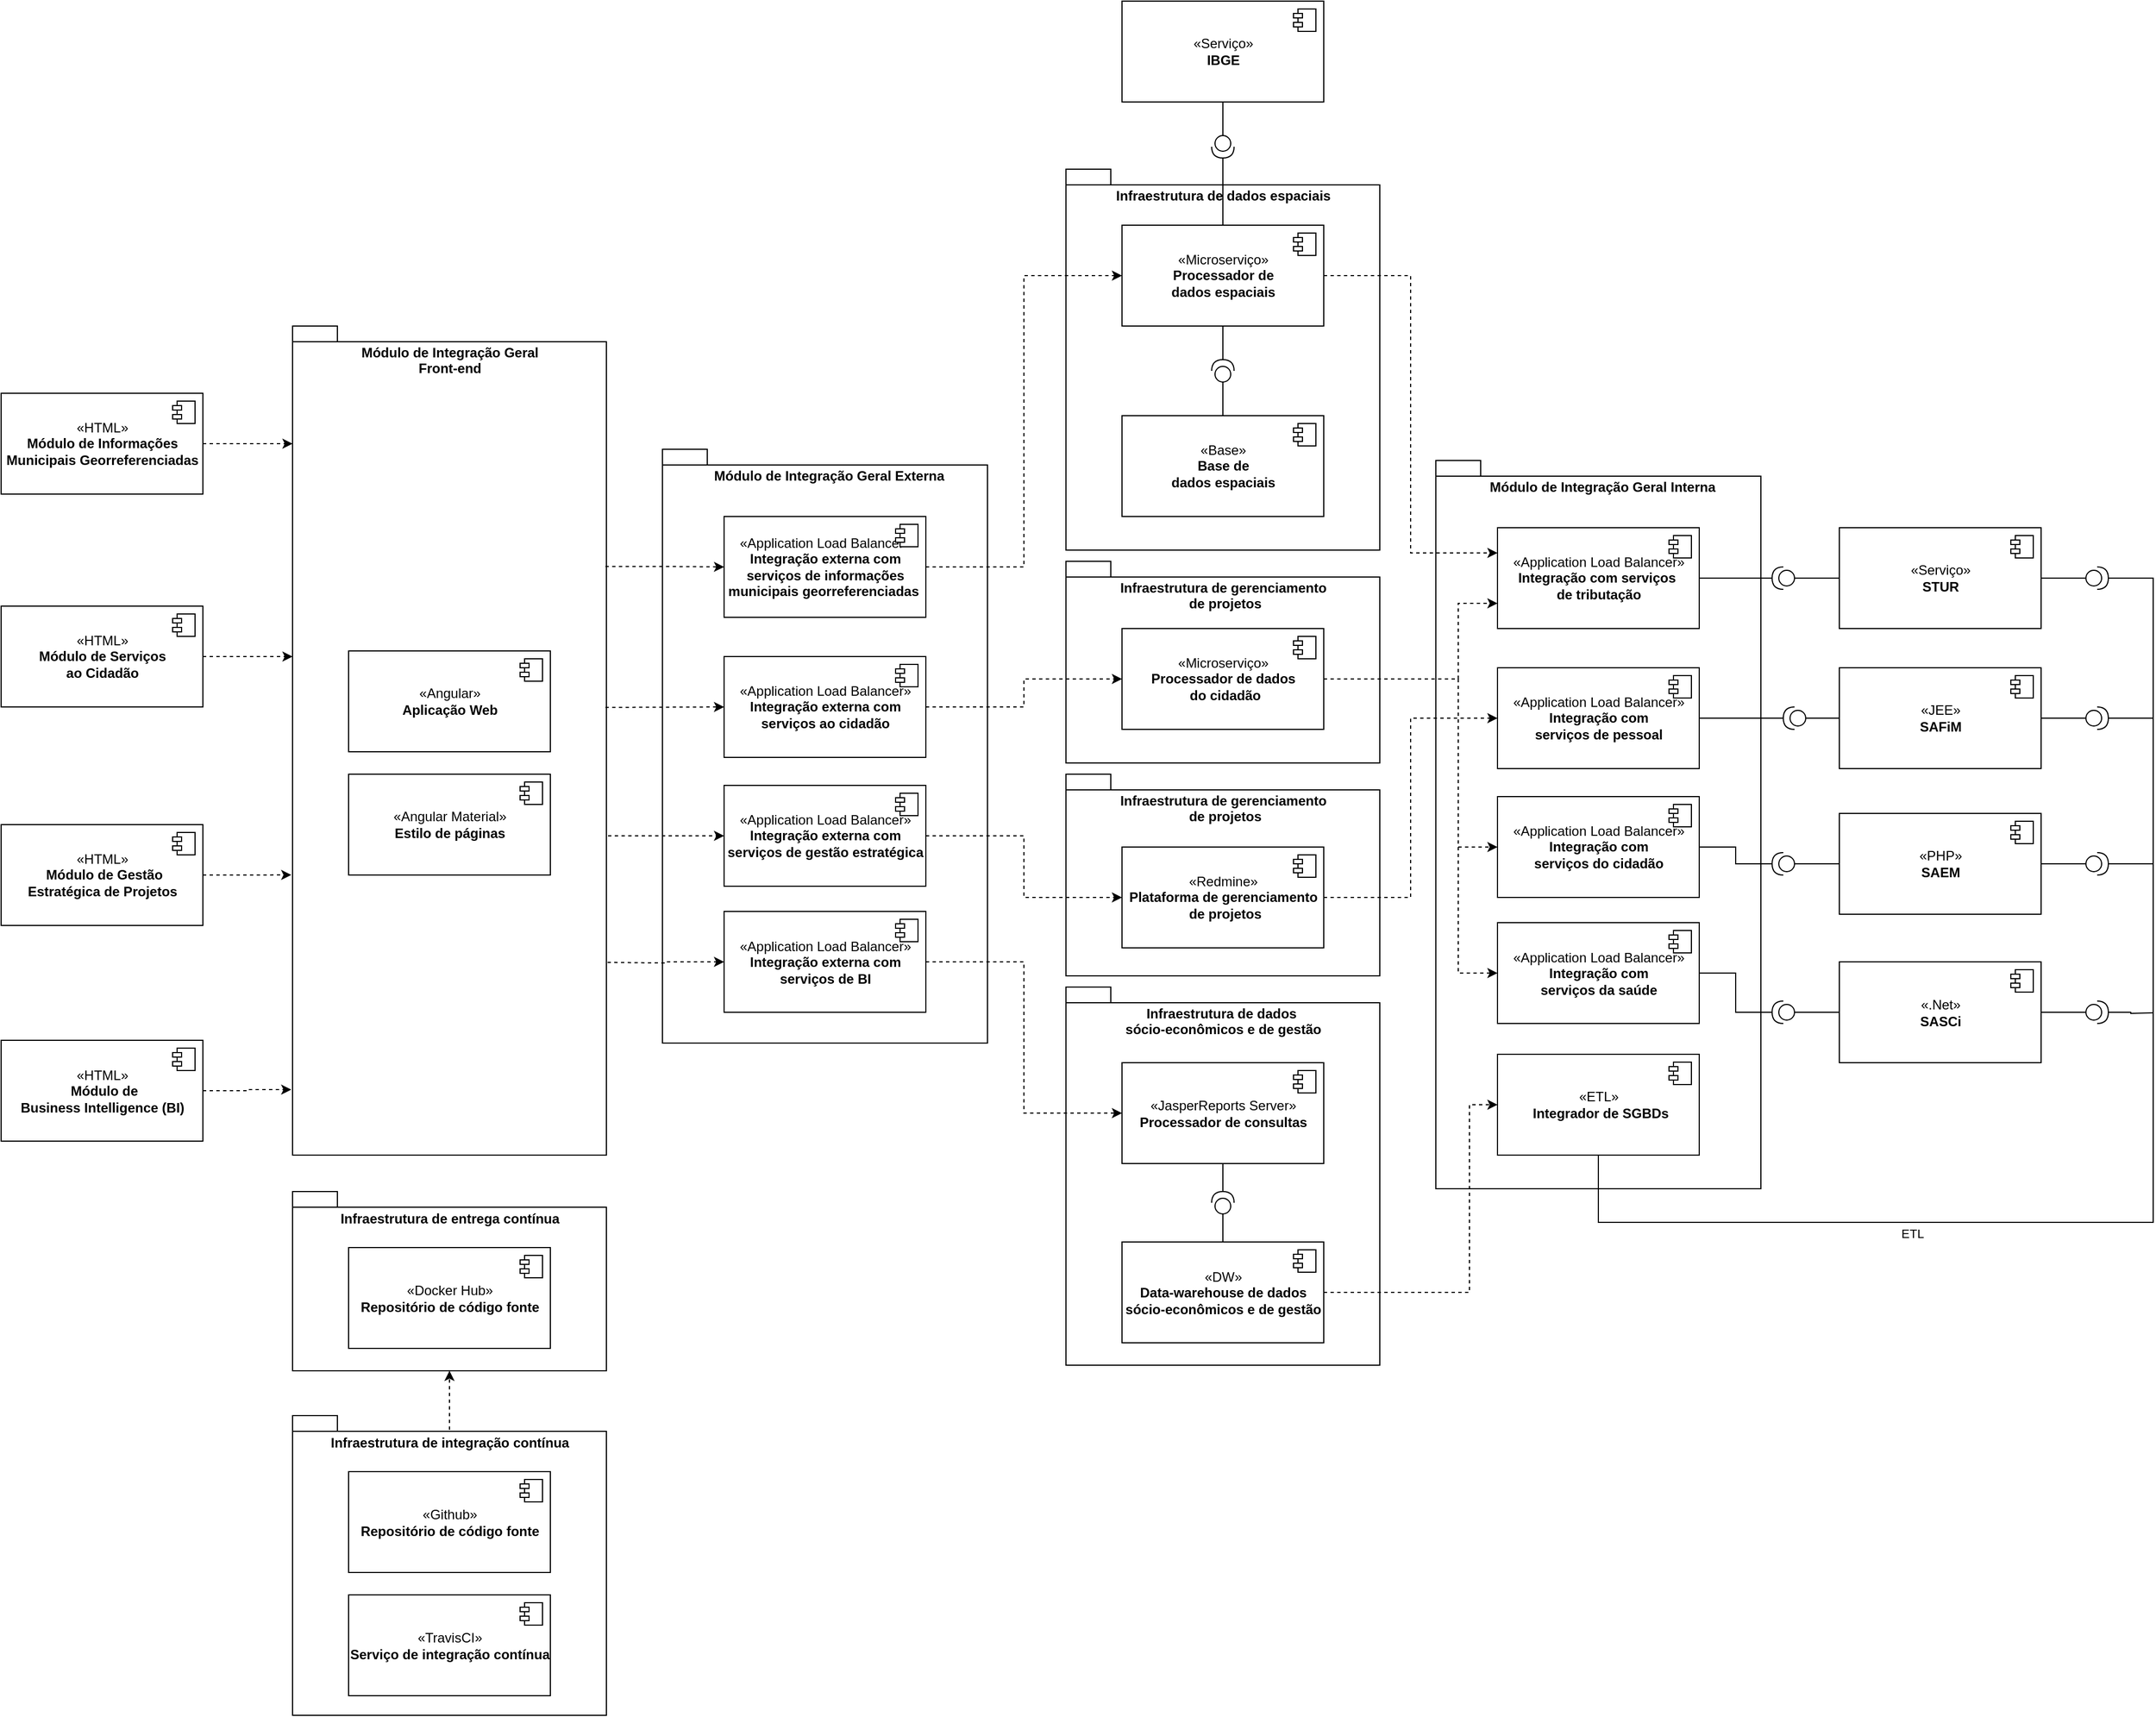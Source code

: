 <mxfile version="13.8.0" type="github">
  <diagram id="_4ZGJ1ERenRfXPxDFYeA" name="Page-1">
    <mxGraphModel dx="2031" dy="-1010" grid="1" gridSize="10" guides="1" tooltips="1" connect="1" arrows="1" fold="1" page="1" pageScale="1" pageWidth="850" pageHeight="1100" math="0" shadow="0">
      <root>
        <mxCell id="0" />
        <mxCell id="1" parent="0" />
        <mxCell id="0f-SRdEW2ND7szFrJqCe-4" value="&lt;b&gt;Infraestrutura de gerenciamento&lt;br&gt;&amp;nbsp;de projetos&lt;/b&gt;" style="shape=folder;fontStyle=1;spacingTop=10;tabWidth=40;tabHeight=14;tabPosition=left;html=1;horizontal=1;labelPosition=center;verticalLabelPosition=middle;align=center;verticalAlign=top;" parent="1" vertex="1">
          <mxGeometry x="970" y="2910" width="280" height="180" as="geometry" />
        </mxCell>
        <mxCell id="0f-SRdEW2ND7szFrJqCe-5" value="&lt;b&gt;&amp;nbsp; Módulo de Integração Geral Interna&lt;/b&gt;" style="shape=folder;fontStyle=1;spacingTop=10;tabWidth=40;tabHeight=14;tabPosition=left;html=1;horizontal=1;labelPosition=center;verticalLabelPosition=middle;align=center;verticalAlign=top;" parent="1" vertex="1">
          <mxGeometry x="1300" y="2630" width="290" height="650" as="geometry" />
        </mxCell>
        <mxCell id="0f-SRdEW2ND7szFrJqCe-6" value="&lt;b&gt;Infraestrutura de dados&amp;nbsp;&lt;br&gt;&lt;/b&gt;&lt;b&gt;sócio-econômicos e de gestão&lt;/b&gt;" style="shape=folder;fontStyle=1;spacingTop=10;tabWidth=40;tabHeight=14;tabPosition=left;html=1;horizontal=1;labelPosition=center;verticalLabelPosition=middle;align=center;verticalAlign=top;" parent="1" vertex="1">
          <mxGeometry x="970" y="3100" width="280" height="337.5" as="geometry" />
        </mxCell>
        <mxCell id="0f-SRdEW2ND7szFrJqCe-7" value="&lt;b&gt;Infraestrutura de dados espaciais&lt;/b&gt;" style="shape=folder;fontStyle=1;spacingTop=10;tabWidth=40;tabHeight=14;tabPosition=left;html=1;horizontal=1;labelPosition=center;verticalLabelPosition=middle;align=center;verticalAlign=top;" parent="1" vertex="1">
          <mxGeometry x="970" y="2370" width="280" height="340" as="geometry" />
        </mxCell>
        <mxCell id="0f-SRdEW2ND7szFrJqCe-8" value="«JEE»&lt;br&gt;&lt;b&gt;SAFiM&lt;/b&gt;" style="html=1;dropTarget=0;" parent="1" vertex="1">
          <mxGeometry x="1660" y="2815" width="180" height="90" as="geometry" />
        </mxCell>
        <mxCell id="0f-SRdEW2ND7szFrJqCe-9" value="" style="shape=component;jettyWidth=8;jettyHeight=4;" parent="0f-SRdEW2ND7szFrJqCe-8" vertex="1">
          <mxGeometry x="1" width="20" height="20" relative="1" as="geometry">
            <mxPoint x="-27" y="7" as="offset" />
          </mxGeometry>
        </mxCell>
        <mxCell id="0f-SRdEW2ND7szFrJqCe-10" value="«PHP»&lt;br&gt;&lt;b&gt;SAEM&lt;/b&gt;" style="html=1;dropTarget=0;" parent="1" vertex="1">
          <mxGeometry x="1660" y="2945" width="180" height="90" as="geometry" />
        </mxCell>
        <mxCell id="0f-SRdEW2ND7szFrJqCe-11" value="" style="shape=component;jettyWidth=8;jettyHeight=4;" parent="0f-SRdEW2ND7szFrJqCe-10" vertex="1">
          <mxGeometry x="1" width="20" height="20" relative="1" as="geometry">
            <mxPoint x="-27" y="7" as="offset" />
          </mxGeometry>
        </mxCell>
        <mxCell id="0f-SRdEW2ND7szFrJqCe-12" value="«.Net»&lt;br&gt;&lt;b&gt;SASCi&lt;/b&gt;" style="html=1;dropTarget=0;" parent="1" vertex="1">
          <mxGeometry x="1660" y="3077.5" width="180" height="90" as="geometry" />
        </mxCell>
        <mxCell id="0f-SRdEW2ND7szFrJqCe-13" value="" style="shape=component;jettyWidth=8;jettyHeight=4;" parent="0f-SRdEW2ND7szFrJqCe-12" vertex="1">
          <mxGeometry x="1" width="20" height="20" relative="1" as="geometry">
            <mxPoint x="-27" y="7" as="offset" />
          </mxGeometry>
        </mxCell>
        <mxCell id="0f-SRdEW2ND7szFrJqCe-14" value="" style="edgeStyle=orthogonalEdgeStyle;rounded=0;orthogonalLoop=1;jettySize=auto;html=1;endArrow=none;endFill=0;strokeColor=#000000;" parent="1" source="0f-SRdEW2ND7szFrJqCe-15" target="0f-SRdEW2ND7szFrJqCe-38" edge="1">
          <mxGeometry relative="1" as="geometry" />
        </mxCell>
        <mxCell id="0f-SRdEW2ND7szFrJqCe-15" value="«Serviço»&lt;br&gt;&lt;b&gt;STUR&lt;/b&gt;" style="html=1;dropTarget=0;" parent="1" vertex="1">
          <mxGeometry x="1660" y="2690" width="180" height="90" as="geometry" />
        </mxCell>
        <mxCell id="0f-SRdEW2ND7szFrJqCe-16" value="" style="shape=component;jettyWidth=8;jettyHeight=4;" parent="0f-SRdEW2ND7szFrJqCe-15" vertex="1">
          <mxGeometry x="1" width="20" height="20" relative="1" as="geometry">
            <mxPoint x="-27" y="7" as="offset" />
          </mxGeometry>
        </mxCell>
        <mxCell id="0f-SRdEW2ND7szFrJqCe-17" value="«HTML»&lt;br&gt;&lt;b&gt;Módulo de Informações &lt;br&gt;Municipais Georreferenciadas&lt;/b&gt;" style="html=1;dropTarget=0;" parent="1" vertex="1">
          <mxGeometry x="20" y="2570" width="180" height="90" as="geometry" />
        </mxCell>
        <mxCell id="0f-SRdEW2ND7szFrJqCe-18" value="" style="shape=component;jettyWidth=8;jettyHeight=4;" parent="0f-SRdEW2ND7szFrJqCe-17" vertex="1">
          <mxGeometry x="1" width="20" height="20" relative="1" as="geometry">
            <mxPoint x="-27" y="7" as="offset" />
          </mxGeometry>
        </mxCell>
        <mxCell id="0f-SRdEW2ND7szFrJqCe-19" value="«HTML»&lt;br&gt;&lt;b&gt;Módulo de Serviços &lt;br&gt;ao Cidadão&lt;/b&gt;" style="html=1;dropTarget=0;" parent="1" vertex="1">
          <mxGeometry x="20" y="2760" width="180" height="90" as="geometry" />
        </mxCell>
        <mxCell id="0f-SRdEW2ND7szFrJqCe-20" value="" style="shape=component;jettyWidth=8;jettyHeight=4;" parent="0f-SRdEW2ND7szFrJqCe-19" vertex="1">
          <mxGeometry x="1" width="20" height="20" relative="1" as="geometry">
            <mxPoint x="-27" y="7" as="offset" />
          </mxGeometry>
        </mxCell>
        <mxCell id="0f-SRdEW2ND7szFrJqCe-21" value="«HTML»&lt;br&gt;&lt;b&gt;&amp;nbsp;Módulo de Gestão &lt;br&gt;Estratégica de Projetos&lt;/b&gt;" style="html=1;dropTarget=0;" parent="1" vertex="1">
          <mxGeometry x="20" y="2955" width="180" height="90" as="geometry" />
        </mxCell>
        <mxCell id="0f-SRdEW2ND7szFrJqCe-22" value="" style="shape=component;jettyWidth=8;jettyHeight=4;" parent="0f-SRdEW2ND7szFrJqCe-21" vertex="1">
          <mxGeometry x="1" width="20" height="20" relative="1" as="geometry">
            <mxPoint x="-27" y="7" as="offset" />
          </mxGeometry>
        </mxCell>
        <mxCell id="0f-SRdEW2ND7szFrJqCe-23" value="«HTML»&lt;br&gt;&lt;b&gt;&amp;nbsp;Módulo de &lt;br&gt;Business Intelligence (BI)&lt;/b&gt;" style="html=1;dropTarget=0;" parent="1" vertex="1">
          <mxGeometry x="20" y="3147.5" width="180" height="90" as="geometry" />
        </mxCell>
        <mxCell id="0f-SRdEW2ND7szFrJqCe-24" value="" style="shape=component;jettyWidth=8;jettyHeight=4;" parent="0f-SRdEW2ND7szFrJqCe-23" vertex="1">
          <mxGeometry x="1" width="20" height="20" relative="1" as="geometry">
            <mxPoint x="-27" y="7" as="offset" />
          </mxGeometry>
        </mxCell>
        <mxCell id="0f-SRdEW2ND7szFrJqCe-25" value="" style="edgeStyle=orthogonalEdgeStyle;rounded=0;orthogonalLoop=1;jettySize=auto;html=1;endArrow=none;endFill=0;strokeColor=#000000;" parent="1" source="0f-SRdEW2ND7szFrJqCe-26" edge="1">
          <mxGeometry relative="1" as="geometry">
            <mxPoint x="1110" y="2340" as="targetPoint" />
          </mxGeometry>
        </mxCell>
        <mxCell id="0f-SRdEW2ND7szFrJqCe-26" value="«Serviço»&lt;br&gt;&lt;b&gt;IBGE&lt;/b&gt;" style="html=1;dropTarget=0;" parent="1" vertex="1">
          <mxGeometry x="1020" y="2220" width="180" height="90" as="geometry" />
        </mxCell>
        <mxCell id="0f-SRdEW2ND7szFrJqCe-27" value="" style="shape=component;jettyWidth=8;jettyHeight=4;" parent="0f-SRdEW2ND7szFrJqCe-26" vertex="1">
          <mxGeometry x="1" width="20" height="20" relative="1" as="geometry">
            <mxPoint x="-27" y="7" as="offset" />
          </mxGeometry>
        </mxCell>
        <mxCell id="0f-SRdEW2ND7szFrJqCe-28" style="edgeStyle=orthogonalEdgeStyle;rounded=0;orthogonalLoop=1;jettySize=auto;html=1;entryX=0;entryY=0.25;entryDx=0;entryDy=0;dashed=1;endArrow=classic;endFill=1;strokeColor=#000000;" parent="1" source="0f-SRdEW2ND7szFrJqCe-29" target="0f-SRdEW2ND7szFrJqCe-33" edge="1">
          <mxGeometry relative="1" as="geometry" />
        </mxCell>
        <mxCell id="0f-SRdEW2ND7szFrJqCe-29" value="«Microserviço»&lt;br&gt;&lt;b&gt;Processador de &lt;br&gt;dados espaciais&lt;/b&gt;" style="html=1;dropTarget=0;" parent="1" vertex="1">
          <mxGeometry x="1020" y="2420" width="180" height="90" as="geometry" />
        </mxCell>
        <mxCell id="0f-SRdEW2ND7szFrJqCe-30" value="" style="shape=component;jettyWidth=8;jettyHeight=4;" parent="0f-SRdEW2ND7szFrJqCe-29" vertex="1">
          <mxGeometry x="1" width="20" height="20" relative="1" as="geometry">
            <mxPoint x="-27" y="7" as="offset" />
          </mxGeometry>
        </mxCell>
        <mxCell id="0f-SRdEW2ND7szFrJqCe-31" value="«Base»&lt;br&gt;&lt;b&gt;Base de &lt;br&gt;dados espaciais&lt;/b&gt;" style="html=1;dropTarget=0;" parent="1" vertex="1">
          <mxGeometry x="1020" y="2590" width="180" height="90" as="geometry" />
        </mxCell>
        <mxCell id="0f-SRdEW2ND7szFrJqCe-32" value="" style="shape=component;jettyWidth=8;jettyHeight=4;" parent="0f-SRdEW2ND7szFrJqCe-31" vertex="1">
          <mxGeometry x="1" width="20" height="20" relative="1" as="geometry">
            <mxPoint x="-27" y="7" as="offset" />
          </mxGeometry>
        </mxCell>
        <mxCell id="0f-SRdEW2ND7szFrJqCe-33" value="«Application Load Balancer»&lt;br&gt;&lt;b&gt;Integração com serviços&amp;nbsp;&lt;br&gt;de tributação&lt;br&gt;&lt;/b&gt;" style="html=1;dropTarget=0;" parent="1" vertex="1">
          <mxGeometry x="1355" y="2690" width="180" height="90" as="geometry" />
        </mxCell>
        <mxCell id="0f-SRdEW2ND7szFrJqCe-34" value="" style="shape=component;jettyWidth=8;jettyHeight=4;" parent="0f-SRdEW2ND7szFrJqCe-33" vertex="1">
          <mxGeometry x="1" width="20" height="20" relative="1" as="geometry">
            <mxPoint x="-27" y="7" as="offset" />
          </mxGeometry>
        </mxCell>
        <mxCell id="0f-SRdEW2ND7szFrJqCe-35" value="" style="edgeStyle=orthogonalEdgeStyle;rounded=0;orthogonalLoop=1;jettySize=auto;html=1;endArrow=none;endFill=0;strokeColor=#000000;" parent="1" source="0f-SRdEW2ND7szFrJqCe-36" target="0f-SRdEW2ND7szFrJqCe-29" edge="1">
          <mxGeometry relative="1" as="geometry" />
        </mxCell>
        <mxCell id="0f-SRdEW2ND7szFrJqCe-36" value="" style="shape=providedRequiredInterface;html=1;verticalLabelPosition=bottom;rotation=90;" parent="1" vertex="1">
          <mxGeometry x="1100" y="2340" width="20" height="20" as="geometry" />
        </mxCell>
        <mxCell id="0f-SRdEW2ND7szFrJqCe-37" value="" style="edgeStyle=orthogonalEdgeStyle;rounded=0;orthogonalLoop=1;jettySize=auto;html=1;endArrow=none;endFill=0;strokeColor=#000000;" parent="1" source="0f-SRdEW2ND7szFrJqCe-38" target="0f-SRdEW2ND7szFrJqCe-33" edge="1">
          <mxGeometry relative="1" as="geometry" />
        </mxCell>
        <mxCell id="0f-SRdEW2ND7szFrJqCe-38" value="" style="shape=providedRequiredInterface;html=1;verticalLabelPosition=bottom;rotation=-180;" parent="1" vertex="1">
          <mxGeometry x="1600" y="2725" width="20" height="20" as="geometry" />
        </mxCell>
        <mxCell id="0f-SRdEW2ND7szFrJqCe-39" value="«ETL»&lt;br&gt;&lt;b&gt;&amp;nbsp;Integrador de SGBDs&lt;br&gt;&lt;/b&gt;" style="html=1;dropTarget=0;" parent="1" vertex="1">
          <mxGeometry x="1355" y="3160" width="180" height="90" as="geometry" />
        </mxCell>
        <mxCell id="0f-SRdEW2ND7szFrJqCe-40" value="" style="shape=component;jettyWidth=8;jettyHeight=4;" parent="0f-SRdEW2ND7szFrJqCe-39" vertex="1">
          <mxGeometry x="1" width="20" height="20" relative="1" as="geometry">
            <mxPoint x="-27" y="7" as="offset" />
          </mxGeometry>
        </mxCell>
        <mxCell id="0f-SRdEW2ND7szFrJqCe-41" value="" style="edgeStyle=orthogonalEdgeStyle;rounded=0;orthogonalLoop=1;jettySize=auto;html=1;endArrow=none;endFill=0;strokeColor=#000000;" parent="1" source="0f-SRdEW2ND7szFrJqCe-43" target="0f-SRdEW2ND7szFrJqCe-8" edge="1">
          <mxGeometry relative="1" as="geometry" />
        </mxCell>
        <mxCell id="0f-SRdEW2ND7szFrJqCe-42" style="edgeStyle=orthogonalEdgeStyle;rounded=0;orthogonalLoop=1;jettySize=auto;html=1;entryX=1;entryY=0.5;entryDx=0;entryDy=0;endArrow=none;endFill=0;strokeColor=#000000;" parent="1" source="0f-SRdEW2ND7szFrJqCe-43" target="0f-SRdEW2ND7szFrJqCe-77" edge="1">
          <mxGeometry relative="1" as="geometry" />
        </mxCell>
        <mxCell id="0f-SRdEW2ND7szFrJqCe-43" value="" style="shape=providedRequiredInterface;html=1;verticalLabelPosition=bottom;rotation=-180;" parent="1" vertex="1">
          <mxGeometry x="1610" y="2850" width="20" height="20" as="geometry" />
        </mxCell>
        <mxCell id="0f-SRdEW2ND7szFrJqCe-44" value="" style="edgeStyle=orthogonalEdgeStyle;rounded=0;orthogonalLoop=1;jettySize=auto;html=1;endArrow=none;endFill=0;strokeColor=#000000;" parent="1" source="0f-SRdEW2ND7szFrJqCe-46" target="0f-SRdEW2ND7szFrJqCe-10" edge="1">
          <mxGeometry relative="1" as="geometry" />
        </mxCell>
        <mxCell id="0f-SRdEW2ND7szFrJqCe-45" style="edgeStyle=orthogonalEdgeStyle;rounded=0;orthogonalLoop=1;jettySize=auto;html=1;entryX=1;entryY=0.5;entryDx=0;entryDy=0;endArrow=none;endFill=0;strokeColor=#000000;" parent="1" source="0f-SRdEW2ND7szFrJqCe-46" target="0f-SRdEW2ND7szFrJqCe-85" edge="1">
          <mxGeometry relative="1" as="geometry" />
        </mxCell>
        <mxCell id="0f-SRdEW2ND7szFrJqCe-46" value="" style="shape=providedRequiredInterface;html=1;verticalLabelPosition=bottom;rotation=-180;" parent="1" vertex="1">
          <mxGeometry x="1600" y="2980" width="20" height="20" as="geometry" />
        </mxCell>
        <mxCell id="0f-SRdEW2ND7szFrJqCe-47" style="edgeStyle=orthogonalEdgeStyle;rounded=0;orthogonalLoop=1;jettySize=auto;html=1;dashed=1;endArrow=classic;endFill=1;strokeColor=#000000;" parent="1" source="0f-SRdEW2ND7szFrJqCe-48" target="0f-SRdEW2ND7szFrJqCe-39" edge="1">
          <mxGeometry relative="1" as="geometry">
            <Array as="points">
              <mxPoint x="1330" y="3373" />
              <mxPoint x="1330" y="3205" />
            </Array>
          </mxGeometry>
        </mxCell>
        <mxCell id="0f-SRdEW2ND7szFrJqCe-48" value="«DW»&lt;br&gt;&lt;b&gt;Data-warehouse&amp;nbsp;de dados &lt;br&gt;sócio-econômicos e de gestão&lt;/b&gt;" style="html=1;dropTarget=0;" parent="1" vertex="1">
          <mxGeometry x="1020" y="3327.5" width="180" height="90" as="geometry" />
        </mxCell>
        <mxCell id="0f-SRdEW2ND7szFrJqCe-49" value="" style="shape=component;jettyWidth=8;jettyHeight=4;" parent="0f-SRdEW2ND7szFrJqCe-48" vertex="1">
          <mxGeometry x="1" width="20" height="20" relative="1" as="geometry">
            <mxPoint x="-27" y="7" as="offset" />
          </mxGeometry>
        </mxCell>
        <mxCell id="0f-SRdEW2ND7szFrJqCe-50" value="«JasperReports Server»&lt;br&gt;&lt;b&gt;Processador de consultas&lt;/b&gt;" style="html=1;dropTarget=0;" parent="1" vertex="1">
          <mxGeometry x="1020" y="3167.5" width="180" height="90" as="geometry" />
        </mxCell>
        <mxCell id="0f-SRdEW2ND7szFrJqCe-51" value="" style="shape=component;jettyWidth=8;jettyHeight=4;" parent="0f-SRdEW2ND7szFrJqCe-50" vertex="1">
          <mxGeometry x="1" width="20" height="20" relative="1" as="geometry">
            <mxPoint x="-27" y="7" as="offset" />
          </mxGeometry>
        </mxCell>
        <mxCell id="0f-SRdEW2ND7szFrJqCe-52" value="" style="edgeStyle=orthogonalEdgeStyle;rounded=0;orthogonalLoop=1;jettySize=auto;html=1;endArrow=none;endFill=0;strokeColor=#000000;" parent="1" source="0f-SRdEW2ND7szFrJqCe-54" target="0f-SRdEW2ND7szFrJqCe-48" edge="1">
          <mxGeometry relative="1" as="geometry" />
        </mxCell>
        <mxCell id="0f-SRdEW2ND7szFrJqCe-53" value="" style="edgeStyle=orthogonalEdgeStyle;rounded=0;orthogonalLoop=1;jettySize=auto;html=1;endArrow=none;endFill=0;strokeColor=#000000;" parent="1" source="0f-SRdEW2ND7szFrJqCe-54" target="0f-SRdEW2ND7szFrJqCe-50" edge="1">
          <mxGeometry relative="1" as="geometry" />
        </mxCell>
        <mxCell id="0f-SRdEW2ND7szFrJqCe-54" value="" style="shape=providedRequiredInterface;html=1;verticalLabelPosition=bottom;rotation=-180;direction=south;" parent="1" vertex="1">
          <mxGeometry x="1100" y="3282.5" width="20" height="20" as="geometry" />
        </mxCell>
        <mxCell id="0f-SRdEW2ND7szFrJqCe-55" value="" style="edgeStyle=orthogonalEdgeStyle;rounded=0;orthogonalLoop=1;jettySize=auto;html=1;endArrow=none;endFill=0;strokeColor=#000000;" parent="1" source="0f-SRdEW2ND7szFrJqCe-57" target="0f-SRdEW2ND7szFrJqCe-29" edge="1">
          <mxGeometry relative="1" as="geometry" />
        </mxCell>
        <mxCell id="0f-SRdEW2ND7szFrJqCe-56" value="" style="edgeStyle=orthogonalEdgeStyle;rounded=0;orthogonalLoop=1;jettySize=auto;html=1;endArrow=none;endFill=0;strokeColor=#000000;" parent="1" source="0f-SRdEW2ND7szFrJqCe-57" target="0f-SRdEW2ND7szFrJqCe-31" edge="1">
          <mxGeometry relative="1" as="geometry" />
        </mxCell>
        <mxCell id="0f-SRdEW2ND7szFrJqCe-57" value="" style="shape=providedRequiredInterface;html=1;verticalLabelPosition=bottom;rotation=-180;direction=south;" parent="1" vertex="1">
          <mxGeometry x="1100" y="2540" width="20" height="20" as="geometry" />
        </mxCell>
        <mxCell id="0f-SRdEW2ND7szFrJqCe-58" style="edgeStyle=orthogonalEdgeStyle;rounded=0;orthogonalLoop=1;jettySize=auto;html=1;exitX=1;exitY=0.5;exitDx=0;exitDy=0;entryX=0;entryY=0.5;entryDx=0;entryDy=0;dashed=1;endArrow=classic;endFill=1;strokeColor=#000000;" parent="1" source="0f-SRdEW2ND7szFrJqCe-59" target="0f-SRdEW2ND7szFrJqCe-77" edge="1">
          <mxGeometry relative="1" as="geometry" />
        </mxCell>
        <mxCell id="0f-SRdEW2ND7szFrJqCe-59" value="«Redmine»&lt;br&gt;&lt;b&gt;Plataforma de gerenciamento&lt;br&gt;&amp;nbsp;de projetos&lt;/b&gt;" style="html=1;dropTarget=0;" parent="1" vertex="1">
          <mxGeometry x="1020" y="2975" width="180" height="90" as="geometry" />
        </mxCell>
        <mxCell id="0f-SRdEW2ND7szFrJqCe-60" value="" style="shape=component;jettyWidth=8;jettyHeight=4;" parent="0f-SRdEW2ND7szFrJqCe-59" vertex="1">
          <mxGeometry x="1" width="20" height="20" relative="1" as="geometry">
            <mxPoint x="-27" y="7" as="offset" />
          </mxGeometry>
        </mxCell>
        <mxCell id="0f-SRdEW2ND7szFrJqCe-61" value="" style="edgeStyle=orthogonalEdgeStyle;rounded=0;orthogonalLoop=1;jettySize=auto;html=1;endArrow=none;endFill=0;strokeColor=#000000;" parent="1" source="0f-SRdEW2ND7szFrJqCe-63" target="0f-SRdEW2ND7szFrJqCe-12" edge="1">
          <mxGeometry relative="1" as="geometry" />
        </mxCell>
        <mxCell id="0f-SRdEW2ND7szFrJqCe-62" style="edgeStyle=orthogonalEdgeStyle;rounded=0;orthogonalLoop=1;jettySize=auto;html=1;entryX=1;entryY=0.5;entryDx=0;entryDy=0;endArrow=none;endFill=0;strokeColor=#000000;" parent="1" source="0f-SRdEW2ND7szFrJqCe-63" target="0f-SRdEW2ND7szFrJqCe-106" edge="1">
          <mxGeometry relative="1" as="geometry" />
        </mxCell>
        <mxCell id="0f-SRdEW2ND7szFrJqCe-63" value="" style="shape=providedRequiredInterface;html=1;verticalLabelPosition=bottom;rotation=-180;" parent="1" vertex="1">
          <mxGeometry x="1600" y="3112.5" width="20" height="20" as="geometry" />
        </mxCell>
        <mxCell id="0f-SRdEW2ND7szFrJqCe-64" value="" style="edgeStyle=orthogonalEdgeStyle;rounded=0;orthogonalLoop=1;jettySize=auto;html=1;endArrow=none;endFill=0;strokeColor=#000000;" parent="1" source="0f-SRdEW2ND7szFrJqCe-66" target="0f-SRdEW2ND7szFrJqCe-12" edge="1">
          <mxGeometry relative="1" as="geometry" />
        </mxCell>
        <mxCell id="0f-SRdEW2ND7szFrJqCe-65" style="edgeStyle=orthogonalEdgeStyle;rounded=0;orthogonalLoop=1;jettySize=auto;html=1;endArrow=none;endFill=0;strokeColor=#000000;" parent="1" source="0f-SRdEW2ND7szFrJqCe-66" edge="1">
          <mxGeometry relative="1" as="geometry">
            <mxPoint x="1940" y="3123" as="targetPoint" />
          </mxGeometry>
        </mxCell>
        <mxCell id="0f-SRdEW2ND7szFrJqCe-66" value="" style="shape=providedRequiredInterface;html=1;verticalLabelPosition=bottom;rotation=-180;direction=west;" parent="1" vertex="1">
          <mxGeometry x="1880" y="3112.5" width="20" height="20" as="geometry" />
        </mxCell>
        <mxCell id="0f-SRdEW2ND7szFrJqCe-67" value="" style="edgeStyle=orthogonalEdgeStyle;rounded=0;orthogonalLoop=1;jettySize=auto;html=1;endArrow=none;endFill=0;strokeColor=#000000;" parent="1" source="0f-SRdEW2ND7szFrJqCe-69" target="0f-SRdEW2ND7szFrJqCe-10" edge="1">
          <mxGeometry relative="1" as="geometry" />
        </mxCell>
        <mxCell id="0f-SRdEW2ND7szFrJqCe-68" style="edgeStyle=orthogonalEdgeStyle;rounded=0;orthogonalLoop=1;jettySize=auto;html=1;endArrow=none;endFill=0;strokeColor=#000000;" parent="1" source="0f-SRdEW2ND7szFrJqCe-69" edge="1">
          <mxGeometry relative="1" as="geometry">
            <mxPoint x="1940" y="2990" as="targetPoint" />
          </mxGeometry>
        </mxCell>
        <mxCell id="0f-SRdEW2ND7szFrJqCe-69" value="" style="shape=providedRequiredInterface;html=1;verticalLabelPosition=bottom;rotation=-180;direction=west;" parent="1" vertex="1">
          <mxGeometry x="1880" y="2980" width="20" height="20" as="geometry" />
        </mxCell>
        <mxCell id="0f-SRdEW2ND7szFrJqCe-70" value="" style="edgeStyle=orthogonalEdgeStyle;rounded=0;orthogonalLoop=1;jettySize=auto;html=1;endArrow=none;endFill=0;strokeColor=#000000;" parent="1" source="0f-SRdEW2ND7szFrJqCe-72" target="0f-SRdEW2ND7szFrJqCe-8" edge="1">
          <mxGeometry relative="1" as="geometry" />
        </mxCell>
        <mxCell id="0f-SRdEW2ND7szFrJqCe-71" style="edgeStyle=orthogonalEdgeStyle;rounded=0;orthogonalLoop=1;jettySize=auto;html=1;endArrow=none;endFill=0;strokeColor=#000000;" parent="1" source="0f-SRdEW2ND7szFrJqCe-72" edge="1">
          <mxGeometry relative="1" as="geometry">
            <mxPoint x="1940" y="2860" as="targetPoint" />
          </mxGeometry>
        </mxCell>
        <mxCell id="0f-SRdEW2ND7szFrJqCe-72" value="" style="shape=providedRequiredInterface;html=1;verticalLabelPosition=bottom;rotation=-180;direction=west;" parent="1" vertex="1">
          <mxGeometry x="1880" y="2850" width="20" height="20" as="geometry" />
        </mxCell>
        <mxCell id="0f-SRdEW2ND7szFrJqCe-73" value="" style="edgeStyle=orthogonalEdgeStyle;rounded=0;orthogonalLoop=1;jettySize=auto;html=1;endArrow=none;endFill=0;strokeColor=#000000;" parent="1" source="0f-SRdEW2ND7szFrJqCe-76" target="0f-SRdEW2ND7szFrJqCe-15" edge="1">
          <mxGeometry relative="1" as="geometry" />
        </mxCell>
        <mxCell id="0f-SRdEW2ND7szFrJqCe-74" style="edgeStyle=orthogonalEdgeStyle;rounded=0;orthogonalLoop=1;jettySize=auto;html=1;entryX=0.5;entryY=1;entryDx=0;entryDy=0;endArrow=none;endFill=0;strokeColor=#000000;" parent="1" source="0f-SRdEW2ND7szFrJqCe-76" target="0f-SRdEW2ND7szFrJqCe-39" edge="1">
          <mxGeometry relative="1" as="geometry">
            <Array as="points">
              <mxPoint x="1940" y="2735" />
              <mxPoint x="1940" y="3310" />
              <mxPoint x="1445" y="3310" />
            </Array>
          </mxGeometry>
        </mxCell>
        <mxCell id="0f-SRdEW2ND7szFrJqCe-75" value="ETL" style="edgeLabel;html=1;align=center;verticalAlign=middle;resizable=0;points=[];" parent="0f-SRdEW2ND7szFrJqCe-74" vertex="1" connectable="0">
          <mxGeometry x="0.284" y="2" relative="1" as="geometry">
            <mxPoint x="-78.94" y="8" as="offset" />
          </mxGeometry>
        </mxCell>
        <mxCell id="0f-SRdEW2ND7szFrJqCe-76" value="" style="shape=providedRequiredInterface;html=1;verticalLabelPosition=bottom;rotation=-180;direction=west;" parent="1" vertex="1">
          <mxGeometry x="1880" y="2725" width="20" height="20" as="geometry" />
        </mxCell>
        <mxCell id="0f-SRdEW2ND7szFrJqCe-77" value="«Application Load Balancer»&lt;br&gt;&lt;b&gt;Integração com &lt;br&gt;serviços de pessoal&lt;/b&gt;" style="html=1;dropTarget=0;" parent="1" vertex="1">
          <mxGeometry x="1355" y="2815" width="180" height="90" as="geometry" />
        </mxCell>
        <mxCell id="0f-SRdEW2ND7szFrJqCe-78" value="" style="shape=component;jettyWidth=8;jettyHeight=4;" parent="0f-SRdEW2ND7szFrJqCe-77" vertex="1">
          <mxGeometry x="1" width="20" height="20" relative="1" as="geometry">
            <mxPoint x="-27" y="7" as="offset" />
          </mxGeometry>
        </mxCell>
        <mxCell id="0f-SRdEW2ND7szFrJqCe-79" value="&lt;b&gt;Infraestrutura de gerenciamento&lt;br&gt;&amp;nbsp;de projetos&lt;/b&gt;" style="shape=folder;fontStyle=1;spacingTop=10;tabWidth=40;tabHeight=14;tabPosition=left;html=1;horizontal=1;labelPosition=center;verticalLabelPosition=middle;align=center;verticalAlign=top;" parent="1" vertex="1">
          <mxGeometry x="970" y="2720" width="280" height="180" as="geometry" />
        </mxCell>
        <mxCell id="0f-SRdEW2ND7szFrJqCe-80" style="edgeStyle=orthogonalEdgeStyle;rounded=0;orthogonalLoop=1;jettySize=auto;html=1;entryX=0;entryY=0.75;entryDx=0;entryDy=0;dashed=1;endArrow=classic;endFill=1;strokeColor=#000000;" parent="1" source="0f-SRdEW2ND7szFrJqCe-83" target="0f-SRdEW2ND7szFrJqCe-33" edge="1">
          <mxGeometry relative="1" as="geometry">
            <Array as="points">
              <mxPoint x="1320" y="2825" />
              <mxPoint x="1320" y="2758" />
            </Array>
          </mxGeometry>
        </mxCell>
        <mxCell id="0f-SRdEW2ND7szFrJqCe-81" style="edgeStyle=orthogonalEdgeStyle;rounded=0;orthogonalLoop=1;jettySize=auto;html=1;entryX=0;entryY=0.5;entryDx=0;entryDy=0;endArrow=classic;endFill=1;strokeColor=#000000;dashed=1;" parent="1" source="0f-SRdEW2ND7szFrJqCe-83" target="0f-SRdEW2ND7szFrJqCe-85" edge="1">
          <mxGeometry relative="1" as="geometry">
            <Array as="points">
              <mxPoint x="1320" y="2825" />
              <mxPoint x="1320" y="2975" />
            </Array>
          </mxGeometry>
        </mxCell>
        <mxCell id="0f-SRdEW2ND7szFrJqCe-82" style="edgeStyle=orthogonalEdgeStyle;rounded=0;orthogonalLoop=1;jettySize=auto;html=1;entryX=0;entryY=0.5;entryDx=0;entryDy=0;dashed=1;" parent="1" source="0f-SRdEW2ND7szFrJqCe-83" target="0f-SRdEW2ND7szFrJqCe-106" edge="1">
          <mxGeometry relative="1" as="geometry">
            <Array as="points">
              <mxPoint x="1320" y="2825" />
              <mxPoint x="1320" y="3088" />
            </Array>
          </mxGeometry>
        </mxCell>
        <mxCell id="0f-SRdEW2ND7szFrJqCe-83" value="«Microserviço»&lt;br&gt;&lt;b&gt;Processador de dados&lt;br&gt;&amp;nbsp;do&amp;nbsp;cidadão&lt;/b&gt;" style="html=1;dropTarget=0;" parent="1" vertex="1">
          <mxGeometry x="1020" y="2780" width="180" height="90" as="geometry" />
        </mxCell>
        <mxCell id="0f-SRdEW2ND7szFrJqCe-84" value="" style="shape=component;jettyWidth=8;jettyHeight=4;" parent="0f-SRdEW2ND7szFrJqCe-83" vertex="1">
          <mxGeometry x="1" width="20" height="20" relative="1" as="geometry">
            <mxPoint x="-27" y="7" as="offset" />
          </mxGeometry>
        </mxCell>
        <mxCell id="0f-SRdEW2ND7szFrJqCe-85" value="«Application Load Balancer»&lt;br&gt;&lt;b&gt;Integração com &lt;br&gt;serviços do cidadão&lt;/b&gt;" style="html=1;dropTarget=0;" parent="1" vertex="1">
          <mxGeometry x="1355" y="2930" width="180" height="90" as="geometry" />
        </mxCell>
        <mxCell id="0f-SRdEW2ND7szFrJqCe-86" value="" style="shape=component;jettyWidth=8;jettyHeight=4;" parent="0f-SRdEW2ND7szFrJqCe-85" vertex="1">
          <mxGeometry x="1" width="20" height="20" relative="1" as="geometry">
            <mxPoint x="-27" y="7" as="offset" />
          </mxGeometry>
        </mxCell>
        <mxCell id="0f-SRdEW2ND7szFrJqCe-87" value="&lt;b&gt;Módulo de Integração Geral&lt;br&gt;Front-end&lt;br&gt;&lt;/b&gt;" style="shape=folder;fontStyle=1;spacingTop=10;tabWidth=40;tabHeight=14;tabPosition=left;html=1;horizontal=1;labelPosition=center;verticalLabelPosition=middle;align=center;verticalAlign=top;" parent="1" vertex="1">
          <mxGeometry x="280" y="2510" width="280" height="740" as="geometry" />
        </mxCell>
        <mxCell id="0f-SRdEW2ND7szFrJqCe-88" value="«Angular»&lt;br&gt;&lt;b&gt;Aplicação Web&lt;/b&gt;" style="html=1;dropTarget=0;" parent="1" vertex="1">
          <mxGeometry x="330" y="2800" width="180" height="90" as="geometry" />
        </mxCell>
        <mxCell id="0f-SRdEW2ND7szFrJqCe-89" value="" style="shape=component;jettyWidth=8;jettyHeight=4;" parent="0f-SRdEW2ND7szFrJqCe-88" vertex="1">
          <mxGeometry x="1" width="20" height="20" relative="1" as="geometry">
            <mxPoint x="-27" y="7" as="offset" />
          </mxGeometry>
        </mxCell>
        <mxCell id="0f-SRdEW2ND7szFrJqCe-94" style="edgeStyle=orthogonalEdgeStyle;rounded=0;orthogonalLoop=1;jettySize=auto;html=1;dashed=1;endArrow=classic;endFill=1;strokeColor=#000000;entryX=-0.004;entryY=0.921;entryDx=0;entryDy=0;entryPerimeter=0;" parent="1" source="0f-SRdEW2ND7szFrJqCe-23" target="0f-SRdEW2ND7szFrJqCe-87" edge="1">
          <mxGeometry relative="1" as="geometry">
            <mxPoint x="260" y="3191" as="targetPoint" />
            <Array as="points">
              <mxPoint x="240" y="3193" />
              <mxPoint x="240" y="3192" />
            </Array>
          </mxGeometry>
        </mxCell>
        <mxCell id="0f-SRdEW2ND7szFrJqCe-95" style="edgeStyle=orthogonalEdgeStyle;rounded=0;orthogonalLoop=1;jettySize=auto;html=1;dashed=1;endArrow=classic;endFill=1;strokeColor=#000000;" parent="1" source="0f-SRdEW2ND7szFrJqCe-19" edge="1">
          <mxGeometry relative="1" as="geometry">
            <mxPoint x="200" y="2805" as="sourcePoint" />
            <mxPoint x="280" y="2805" as="targetPoint" />
          </mxGeometry>
        </mxCell>
        <mxCell id="0f-SRdEW2ND7szFrJqCe-96" style="edgeStyle=orthogonalEdgeStyle;rounded=0;orthogonalLoop=1;jettySize=auto;html=1;entryX=-0.004;entryY=0.662;entryDx=0;entryDy=0;endArrow=classic;endFill=1;strokeColor=#000000;dashed=1;entryPerimeter=0;" parent="1" source="0f-SRdEW2ND7szFrJqCe-21" target="0f-SRdEW2ND7szFrJqCe-87" edge="1">
          <mxGeometry relative="1" as="geometry">
            <mxPoint x="200" y="3000" as="sourcePoint" />
            <mxPoint x="330" y="3000" as="targetPoint" />
          </mxGeometry>
        </mxCell>
        <mxCell id="0f-SRdEW2ND7szFrJqCe-97" style="edgeStyle=orthogonalEdgeStyle;rounded=0;orthogonalLoop=1;jettySize=auto;html=1;dashed=1;endArrow=classic;endFill=1;strokeColor=#000000;" parent="1" source="0f-SRdEW2ND7szFrJqCe-17" edge="1">
          <mxGeometry relative="1" as="geometry">
            <mxPoint x="280" y="2615" as="targetPoint" />
          </mxGeometry>
        </mxCell>
        <mxCell id="0f-SRdEW2ND7szFrJqCe-98" value="«Angular Material»&lt;br&gt;&lt;b&gt;Estilo de páginas&lt;/b&gt;" style="html=1;dropTarget=0;" parent="1" vertex="1">
          <mxGeometry x="330" y="2910" width="180" height="90" as="geometry" />
        </mxCell>
        <mxCell id="0f-SRdEW2ND7szFrJqCe-99" value="" style="shape=component;jettyWidth=8;jettyHeight=4;" parent="0f-SRdEW2ND7szFrJqCe-98" vertex="1">
          <mxGeometry x="1" width="20" height="20" relative="1" as="geometry">
            <mxPoint x="-27" y="7" as="offset" />
          </mxGeometry>
        </mxCell>
        <mxCell id="0f-SRdEW2ND7szFrJqCe-100" style="edgeStyle=orthogonalEdgeStyle;rounded=0;orthogonalLoop=1;jettySize=auto;html=1;dashed=1;exitX=0.5;exitY=0.047;exitDx=0;exitDy=0;exitPerimeter=0;" parent="1" source="0f-SRdEW2ND7szFrJqCe-101" target="0f-SRdEW2ND7szFrJqCe-108" edge="1">
          <mxGeometry relative="1" as="geometry" />
        </mxCell>
        <mxCell id="0f-SRdEW2ND7szFrJqCe-101" value="&lt;b&gt;Infraestrutura de integração contínua&lt;br&gt;&lt;/b&gt;" style="shape=folder;fontStyle=1;spacingTop=10;tabWidth=40;tabHeight=14;tabPosition=left;html=1;horizontal=1;labelPosition=center;verticalLabelPosition=middle;align=center;verticalAlign=top;" parent="1" vertex="1">
          <mxGeometry x="280" y="3482.5" width="280" height="267.5" as="geometry" />
        </mxCell>
        <mxCell id="0f-SRdEW2ND7szFrJqCe-102" value="«Github»&lt;br&gt;&lt;b&gt;Repositório de código fonte&lt;/b&gt;" style="html=1;dropTarget=0;" parent="1" vertex="1">
          <mxGeometry x="330" y="3532.5" width="180" height="90" as="geometry" />
        </mxCell>
        <mxCell id="0f-SRdEW2ND7szFrJqCe-103" value="" style="shape=component;jettyWidth=8;jettyHeight=4;" parent="0f-SRdEW2ND7szFrJqCe-102" vertex="1">
          <mxGeometry x="1" width="20" height="20" relative="1" as="geometry">
            <mxPoint x="-27" y="7" as="offset" />
          </mxGeometry>
        </mxCell>
        <mxCell id="0f-SRdEW2ND7szFrJqCe-104" value="«TravisCI»&lt;br&gt;&lt;b&gt;Serviço de integração contínua&lt;/b&gt;" style="html=1;dropTarget=0;" parent="1" vertex="1">
          <mxGeometry x="330" y="3642.5" width="180" height="90" as="geometry" />
        </mxCell>
        <mxCell id="0f-SRdEW2ND7szFrJqCe-105" value="" style="shape=component;jettyWidth=8;jettyHeight=4;" parent="0f-SRdEW2ND7szFrJqCe-104" vertex="1">
          <mxGeometry x="1" width="20" height="20" relative="1" as="geometry">
            <mxPoint x="-27" y="7" as="offset" />
          </mxGeometry>
        </mxCell>
        <mxCell id="0f-SRdEW2ND7szFrJqCe-106" value="«Application Load Balancer»&lt;br&gt;&lt;b&gt;Integração com &lt;br&gt;serviços da saúde&lt;/b&gt;" style="html=1;dropTarget=0;" parent="1" vertex="1">
          <mxGeometry x="1355" y="3042.5" width="180" height="90" as="geometry" />
        </mxCell>
        <mxCell id="0f-SRdEW2ND7szFrJqCe-107" value="" style="shape=component;jettyWidth=8;jettyHeight=4;" parent="0f-SRdEW2ND7szFrJqCe-106" vertex="1">
          <mxGeometry x="1" width="20" height="20" relative="1" as="geometry">
            <mxPoint x="-27" y="7" as="offset" />
          </mxGeometry>
        </mxCell>
        <mxCell id="0f-SRdEW2ND7szFrJqCe-108" value="&lt;b&gt;Infraestrutura de entrega contínua&lt;br&gt;&lt;/b&gt;" style="shape=folder;fontStyle=1;spacingTop=10;tabWidth=40;tabHeight=14;tabPosition=left;html=1;horizontal=1;labelPosition=center;verticalLabelPosition=middle;align=center;verticalAlign=top;" parent="1" vertex="1">
          <mxGeometry x="280" y="3282.5" width="280" height="160" as="geometry" />
        </mxCell>
        <mxCell id="0f-SRdEW2ND7szFrJqCe-109" value="«Docker Hub»&lt;br&gt;&lt;b&gt;Repositório de código fonte&lt;/b&gt;" style="html=1;dropTarget=0;" parent="1" vertex="1">
          <mxGeometry x="330" y="3332.5" width="180" height="90" as="geometry" />
        </mxCell>
        <mxCell id="0f-SRdEW2ND7szFrJqCe-110" value="" style="shape=component;jettyWidth=8;jettyHeight=4;" parent="0f-SRdEW2ND7szFrJqCe-109" vertex="1">
          <mxGeometry x="1" width="20" height="20" relative="1" as="geometry">
            <mxPoint x="-27" y="7" as="offset" />
          </mxGeometry>
        </mxCell>
        <mxCell id="0f-SRdEW2ND7szFrJqCe-111" value="&lt;b&gt;&amp;nbsp; Módulo de Integração Geral Externa&lt;/b&gt;" style="shape=folder;fontStyle=1;spacingTop=10;tabWidth=40;tabHeight=14;tabPosition=left;html=1;horizontal=1;labelPosition=center;verticalLabelPosition=middle;align=center;verticalAlign=top;" parent="1" vertex="1">
          <mxGeometry x="610" y="2620" width="290" height="530" as="geometry" />
        </mxCell>
        <mxCell id="0f-SRdEW2ND7szFrJqCe-134" style="edgeStyle=orthogonalEdgeStyle;rounded=0;orthogonalLoop=1;jettySize=auto;html=1;entryX=0;entryY=0.5;entryDx=0;entryDy=0;dashed=1;" parent="1" source="0f-SRdEW2ND7szFrJqCe-112" target="0f-SRdEW2ND7szFrJqCe-29" edge="1">
          <mxGeometry relative="1" as="geometry" />
        </mxCell>
        <mxCell id="0f-SRdEW2ND7szFrJqCe-112" value="«Application Load Balancer»&lt;br&gt;&lt;b&gt;Integração externa com &lt;br&gt;serviços de informações&lt;br&gt;municipais georreferenciadas&amp;nbsp;&lt;br&gt;&lt;/b&gt;" style="html=1;dropTarget=0;" parent="1" vertex="1">
          <mxGeometry x="665" y="2680" width="180" height="90" as="geometry" />
        </mxCell>
        <mxCell id="0f-SRdEW2ND7szFrJqCe-113" value="" style="shape=component;jettyWidth=8;jettyHeight=4;" parent="0f-SRdEW2ND7szFrJqCe-112" vertex="1">
          <mxGeometry x="1" width="20" height="20" relative="1" as="geometry">
            <mxPoint x="-27" y="7" as="offset" />
          </mxGeometry>
        </mxCell>
        <mxCell id="0f-SRdEW2ND7szFrJqCe-135" style="edgeStyle=orthogonalEdgeStyle;rounded=0;orthogonalLoop=1;jettySize=auto;html=1;dashed=1;" parent="1" source="0f-SRdEW2ND7szFrJqCe-123" target="0f-SRdEW2ND7szFrJqCe-83" edge="1">
          <mxGeometry relative="1" as="geometry" />
        </mxCell>
        <mxCell id="0f-SRdEW2ND7szFrJqCe-123" value="«Application Load Balancer»&lt;br&gt;&lt;b&gt;Integração externa com &lt;br&gt;serviços ao cidadão&lt;/b&gt;" style="html=1;dropTarget=0;" parent="1" vertex="1">
          <mxGeometry x="665" y="2805" width="180" height="90" as="geometry" />
        </mxCell>
        <mxCell id="0f-SRdEW2ND7szFrJqCe-124" value="" style="shape=component;jettyWidth=8;jettyHeight=4;" parent="0f-SRdEW2ND7szFrJqCe-123" vertex="1">
          <mxGeometry x="1" width="20" height="20" relative="1" as="geometry">
            <mxPoint x="-27" y="7" as="offset" />
          </mxGeometry>
        </mxCell>
        <mxCell id="0f-SRdEW2ND7szFrJqCe-136" style="edgeStyle=orthogonalEdgeStyle;rounded=0;orthogonalLoop=1;jettySize=auto;html=1;dashed=1;" parent="1" source="0f-SRdEW2ND7szFrJqCe-125" target="0f-SRdEW2ND7szFrJqCe-59" edge="1">
          <mxGeometry relative="1" as="geometry" />
        </mxCell>
        <mxCell id="0f-SRdEW2ND7szFrJqCe-125" value="«Application Load Balancer»&lt;br&gt;&lt;b&gt;Integração externa com &lt;br&gt;serviços de gestão estratégica&lt;/b&gt;" style="html=1;dropTarget=0;" parent="1" vertex="1">
          <mxGeometry x="665" y="2920" width="180" height="90" as="geometry" />
        </mxCell>
        <mxCell id="0f-SRdEW2ND7szFrJqCe-126" value="" style="shape=component;jettyWidth=8;jettyHeight=4;" parent="0f-SRdEW2ND7szFrJqCe-125" vertex="1">
          <mxGeometry x="1" width="20" height="20" relative="1" as="geometry">
            <mxPoint x="-27" y="7" as="offset" />
          </mxGeometry>
        </mxCell>
        <mxCell id="0f-SRdEW2ND7szFrJqCe-137" style="edgeStyle=orthogonalEdgeStyle;rounded=0;orthogonalLoop=1;jettySize=auto;html=1;entryX=0;entryY=0.5;entryDx=0;entryDy=0;dashed=1;" parent="1" source="0f-SRdEW2ND7szFrJqCe-127" target="0f-SRdEW2ND7szFrJqCe-50" edge="1">
          <mxGeometry relative="1" as="geometry" />
        </mxCell>
        <mxCell id="0f-SRdEW2ND7szFrJqCe-127" value="«Application Load Balancer»&lt;br&gt;&lt;b&gt;Integração externa com &lt;br&gt;serviços de BI&lt;/b&gt;" style="html=1;dropTarget=0;" parent="1" vertex="1">
          <mxGeometry x="665" y="3032.5" width="180" height="90" as="geometry" />
        </mxCell>
        <mxCell id="0f-SRdEW2ND7szFrJqCe-128" value="" style="shape=component;jettyWidth=8;jettyHeight=4;" parent="0f-SRdEW2ND7szFrJqCe-127" vertex="1">
          <mxGeometry x="1" width="20" height="20" relative="1" as="geometry">
            <mxPoint x="-27" y="7" as="offset" />
          </mxGeometry>
        </mxCell>
        <mxCell id="0f-SRdEW2ND7szFrJqCe-132" style="edgeStyle=orthogonalEdgeStyle;rounded=0;orthogonalLoop=1;jettySize=auto;html=1;entryX=0;entryY=0.5;entryDx=0;entryDy=0;dashed=1;exitX=1;exitY=0.621;exitDx=0;exitDy=0;exitPerimeter=0;" parent="1" source="0f-SRdEW2ND7szFrJqCe-87" target="0f-SRdEW2ND7szFrJqCe-125" edge="1">
          <mxGeometry relative="1" as="geometry">
            <Array as="points">
              <mxPoint x="560" y="2965" />
            </Array>
          </mxGeometry>
        </mxCell>
        <mxCell id="0f-SRdEW2ND7szFrJqCe-133" style="edgeStyle=orthogonalEdgeStyle;rounded=0;orthogonalLoop=1;jettySize=auto;html=1;entryX=0;entryY=0.5;entryDx=0;entryDy=0;dashed=1;" parent="1" target="0f-SRdEW2ND7szFrJqCe-127" edge="1">
          <mxGeometry relative="1" as="geometry">
            <mxPoint x="561" y="3078" as="sourcePoint" />
          </mxGeometry>
        </mxCell>
        <mxCell id="0f-SRdEW2ND7szFrJqCe-130" style="edgeStyle=orthogonalEdgeStyle;rounded=0;orthogonalLoop=1;jettySize=auto;html=1;entryX=0;entryY=0.5;entryDx=0;entryDy=0;exitX=0.997;exitY=0.29;exitDx=0;exitDy=0;exitPerimeter=0;dashed=1;" parent="1" source="0f-SRdEW2ND7szFrJqCe-87" target="0f-SRdEW2ND7szFrJqCe-112" edge="1">
          <mxGeometry relative="1" as="geometry" />
        </mxCell>
        <mxCell id="0f-SRdEW2ND7szFrJqCe-131" style="edgeStyle=orthogonalEdgeStyle;rounded=0;orthogonalLoop=1;jettySize=auto;html=1;entryX=0;entryY=0.5;entryDx=0;entryDy=0;dashed=1;exitX=0.997;exitY=0.46;exitDx=0;exitDy=0;exitPerimeter=0;" parent="1" source="0f-SRdEW2ND7szFrJqCe-87" target="0f-SRdEW2ND7szFrJqCe-123" edge="1">
          <mxGeometry relative="1" as="geometry">
            <Array as="points">
              <mxPoint x="561" y="2850" />
            </Array>
          </mxGeometry>
        </mxCell>
      </root>
    </mxGraphModel>
  </diagram>
</mxfile>
